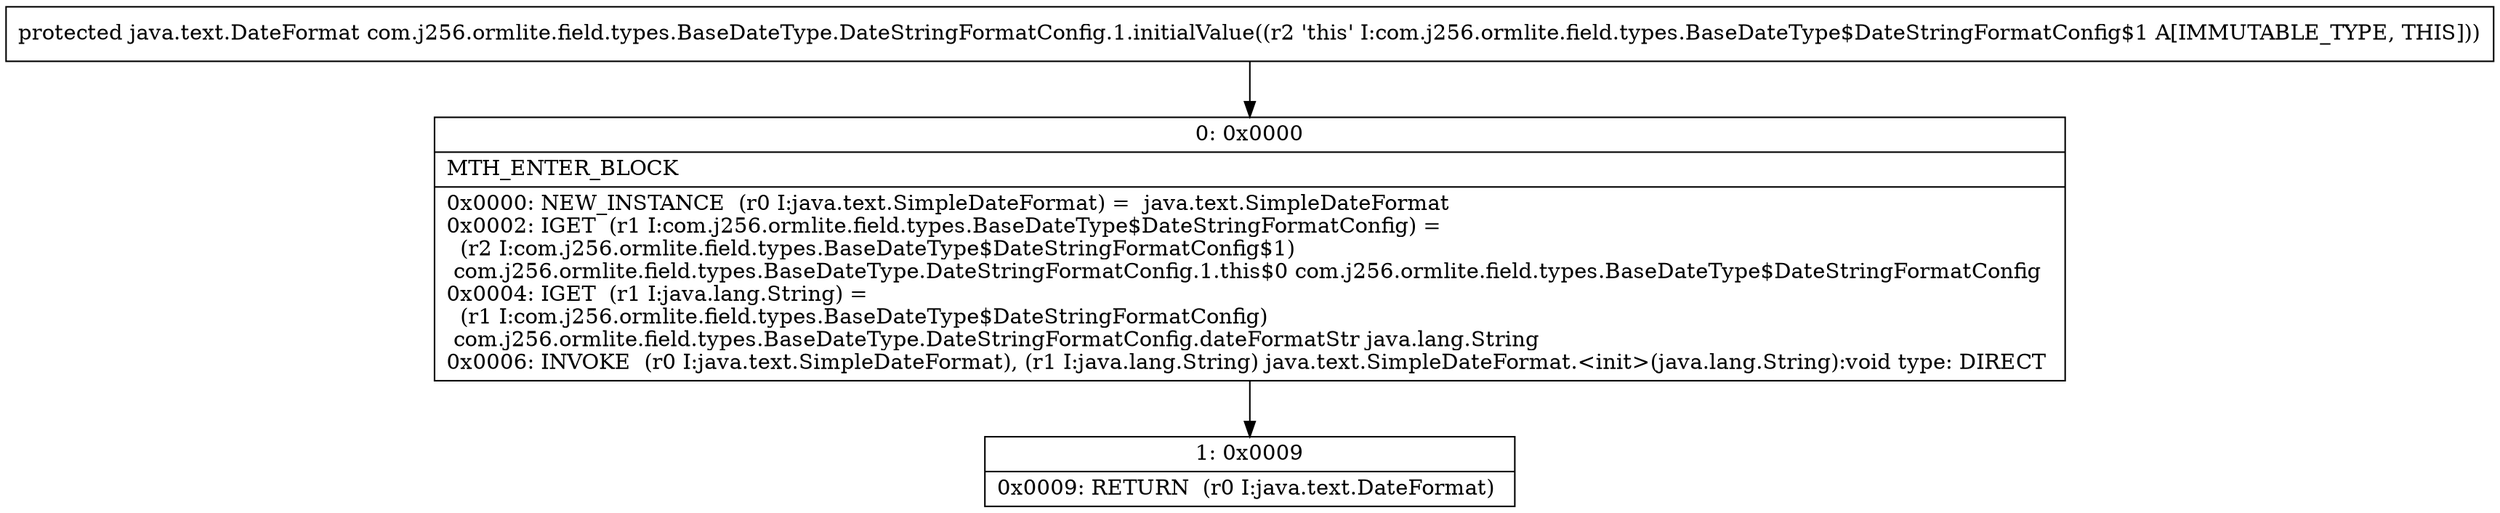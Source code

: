 digraph "CFG forcom.j256.ormlite.field.types.BaseDateType.DateStringFormatConfig.1.initialValue()Ljava\/text\/DateFormat;" {
Node_0 [shape=record,label="{0\:\ 0x0000|MTH_ENTER_BLOCK\l|0x0000: NEW_INSTANCE  (r0 I:java.text.SimpleDateFormat) =  java.text.SimpleDateFormat \l0x0002: IGET  (r1 I:com.j256.ormlite.field.types.BaseDateType$DateStringFormatConfig) = \l  (r2 I:com.j256.ormlite.field.types.BaseDateType$DateStringFormatConfig$1)\l com.j256.ormlite.field.types.BaseDateType.DateStringFormatConfig.1.this$0 com.j256.ormlite.field.types.BaseDateType$DateStringFormatConfig \l0x0004: IGET  (r1 I:java.lang.String) = \l  (r1 I:com.j256.ormlite.field.types.BaseDateType$DateStringFormatConfig)\l com.j256.ormlite.field.types.BaseDateType.DateStringFormatConfig.dateFormatStr java.lang.String \l0x0006: INVOKE  (r0 I:java.text.SimpleDateFormat), (r1 I:java.lang.String) java.text.SimpleDateFormat.\<init\>(java.lang.String):void type: DIRECT \l}"];
Node_1 [shape=record,label="{1\:\ 0x0009|0x0009: RETURN  (r0 I:java.text.DateFormat) \l}"];
MethodNode[shape=record,label="{protected java.text.DateFormat com.j256.ormlite.field.types.BaseDateType.DateStringFormatConfig.1.initialValue((r2 'this' I:com.j256.ormlite.field.types.BaseDateType$DateStringFormatConfig$1 A[IMMUTABLE_TYPE, THIS])) }"];
MethodNode -> Node_0;
Node_0 -> Node_1;
}

